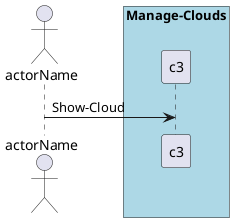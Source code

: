 @startuml
Actor "actorName" as A

box "Manage-Clouds" #lightblue
participant "c3" as S
A -> S : Show-Cloud
end box

@enduml
